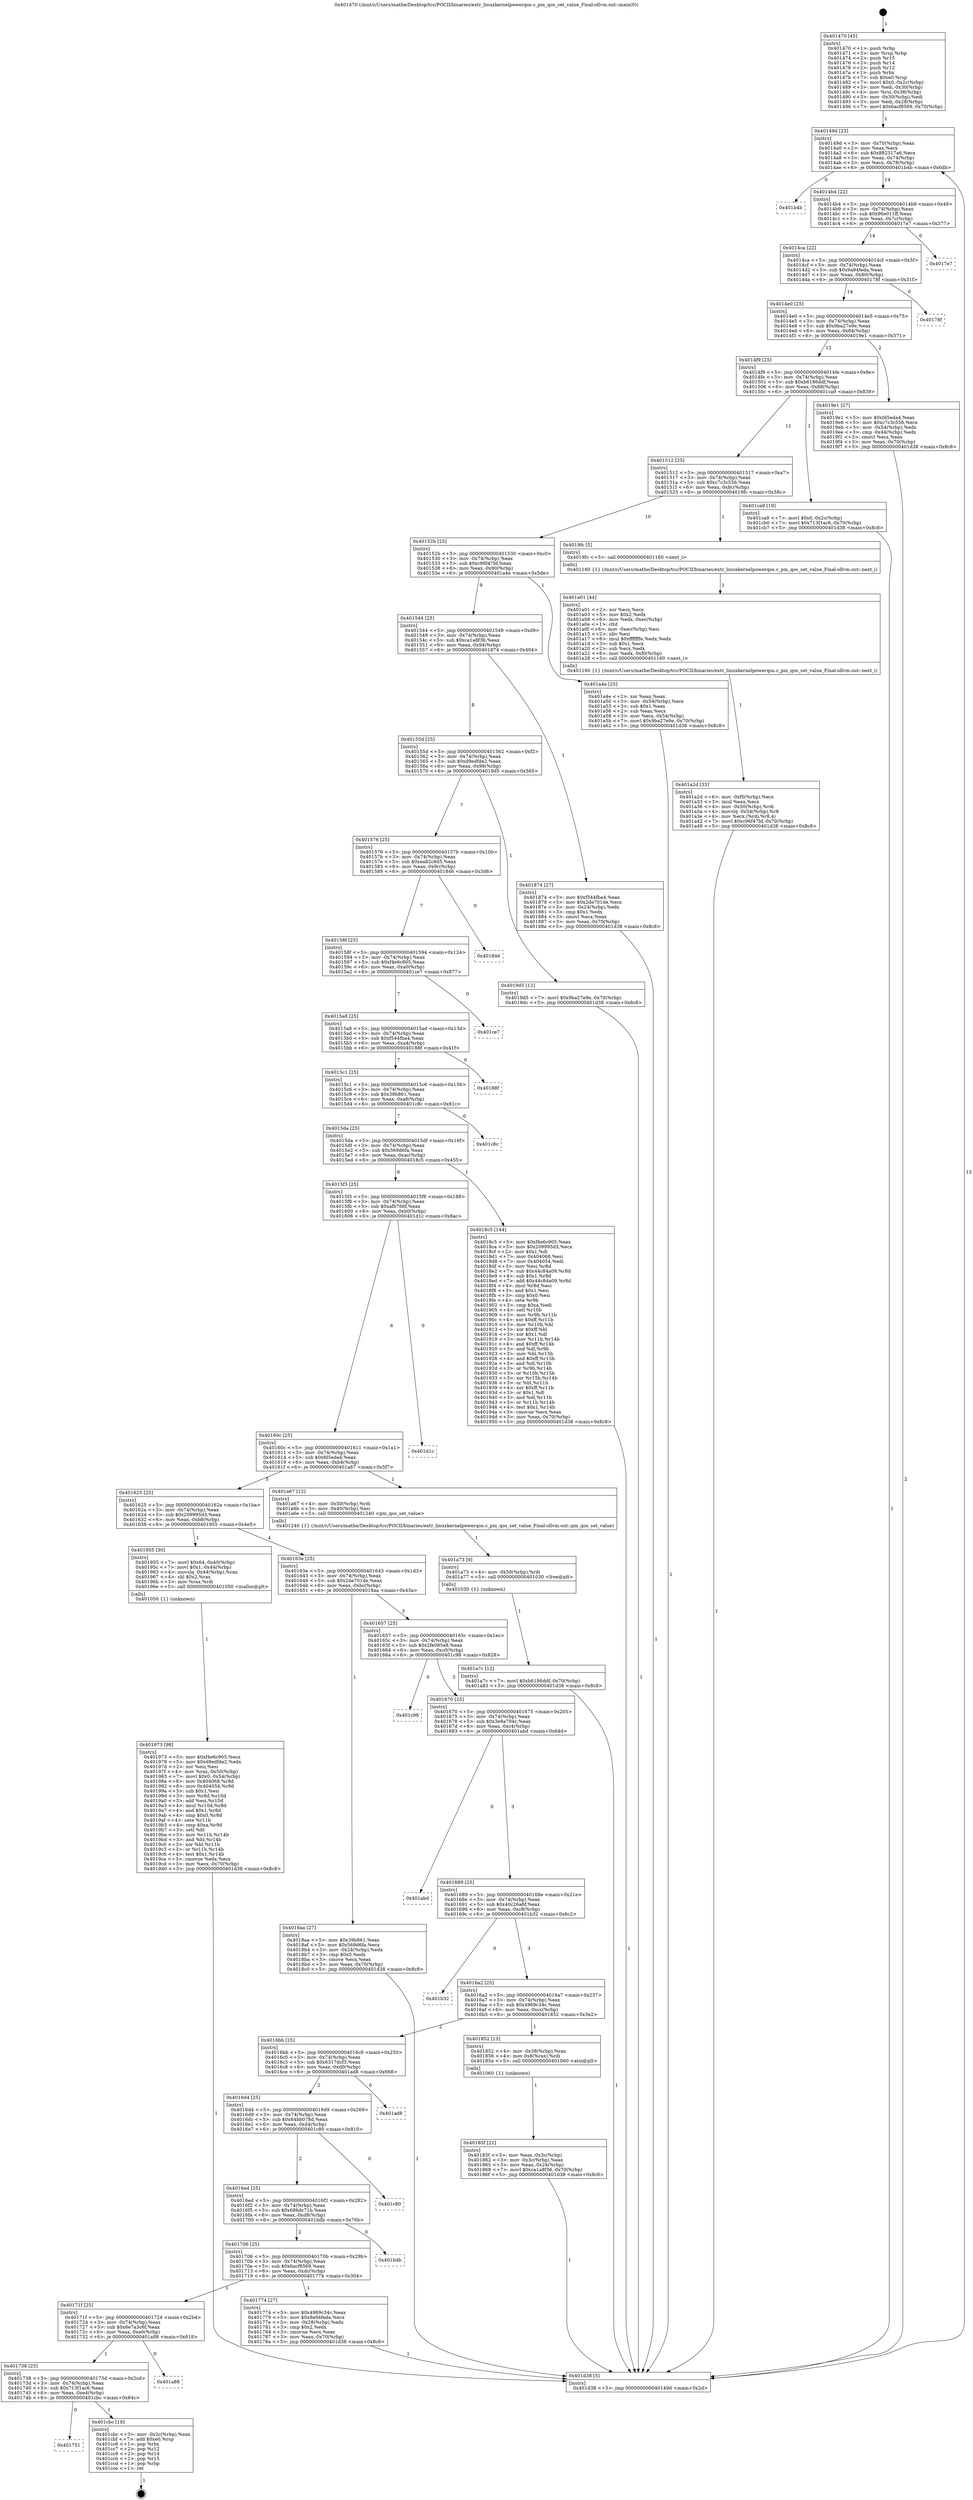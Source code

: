 digraph "0x401470" {
  label = "0x401470 (/mnt/c/Users/mathe/Desktop/tcc/POCII/binaries/extr_linuxkernelpowerqos.c_pm_qos_set_value_Final-ollvm.out::main(0))"
  labelloc = "t"
  node[shape=record]

  Entry [label="",width=0.3,height=0.3,shape=circle,fillcolor=black,style=filled]
  "0x40149d" [label="{
     0x40149d [23]\l
     | [instrs]\l
     &nbsp;&nbsp;0x40149d \<+3\>: mov -0x70(%rbp),%eax\l
     &nbsp;&nbsp;0x4014a0 \<+2\>: mov %eax,%ecx\l
     &nbsp;&nbsp;0x4014a2 \<+6\>: sub $0x882317a6,%ecx\l
     &nbsp;&nbsp;0x4014a8 \<+3\>: mov %eax,-0x74(%rbp)\l
     &nbsp;&nbsp;0x4014ab \<+3\>: mov %ecx,-0x78(%rbp)\l
     &nbsp;&nbsp;0x4014ae \<+6\>: je 0000000000401b4b \<main+0x6db\>\l
  }"]
  "0x401b4b" [label="{
     0x401b4b\l
  }", style=dashed]
  "0x4014b4" [label="{
     0x4014b4 [22]\l
     | [instrs]\l
     &nbsp;&nbsp;0x4014b4 \<+5\>: jmp 00000000004014b9 \<main+0x49\>\l
     &nbsp;&nbsp;0x4014b9 \<+3\>: mov -0x74(%rbp),%eax\l
     &nbsp;&nbsp;0x4014bc \<+5\>: sub $0x96e011ff,%eax\l
     &nbsp;&nbsp;0x4014c1 \<+3\>: mov %eax,-0x7c(%rbp)\l
     &nbsp;&nbsp;0x4014c4 \<+6\>: je 00000000004017e7 \<main+0x377\>\l
  }"]
  Exit [label="",width=0.3,height=0.3,shape=circle,fillcolor=black,style=filled,peripheries=2]
  "0x4017e7" [label="{
     0x4017e7\l
  }", style=dashed]
  "0x4014ca" [label="{
     0x4014ca [22]\l
     | [instrs]\l
     &nbsp;&nbsp;0x4014ca \<+5\>: jmp 00000000004014cf \<main+0x5f\>\l
     &nbsp;&nbsp;0x4014cf \<+3\>: mov -0x74(%rbp),%eax\l
     &nbsp;&nbsp;0x4014d2 \<+5\>: sub $0x9a94feda,%eax\l
     &nbsp;&nbsp;0x4014d7 \<+3\>: mov %eax,-0x80(%rbp)\l
     &nbsp;&nbsp;0x4014da \<+6\>: je 000000000040178f \<main+0x31f\>\l
  }"]
  "0x401751" [label="{
     0x401751\l
  }", style=dashed]
  "0x40178f" [label="{
     0x40178f\l
  }", style=dashed]
  "0x4014e0" [label="{
     0x4014e0 [25]\l
     | [instrs]\l
     &nbsp;&nbsp;0x4014e0 \<+5\>: jmp 00000000004014e5 \<main+0x75\>\l
     &nbsp;&nbsp;0x4014e5 \<+3\>: mov -0x74(%rbp),%eax\l
     &nbsp;&nbsp;0x4014e8 \<+5\>: sub $0x9ba27e9e,%eax\l
     &nbsp;&nbsp;0x4014ed \<+6\>: mov %eax,-0x84(%rbp)\l
     &nbsp;&nbsp;0x4014f3 \<+6\>: je 00000000004019e1 \<main+0x571\>\l
  }"]
  "0x401cbc" [label="{
     0x401cbc [19]\l
     | [instrs]\l
     &nbsp;&nbsp;0x401cbc \<+3\>: mov -0x2c(%rbp),%eax\l
     &nbsp;&nbsp;0x401cbf \<+7\>: add $0xe0,%rsp\l
     &nbsp;&nbsp;0x401cc6 \<+1\>: pop %rbx\l
     &nbsp;&nbsp;0x401cc7 \<+2\>: pop %r12\l
     &nbsp;&nbsp;0x401cc9 \<+2\>: pop %r14\l
     &nbsp;&nbsp;0x401ccb \<+2\>: pop %r15\l
     &nbsp;&nbsp;0x401ccd \<+1\>: pop %rbp\l
     &nbsp;&nbsp;0x401cce \<+1\>: ret\l
  }"]
  "0x4019e1" [label="{
     0x4019e1 [27]\l
     | [instrs]\l
     &nbsp;&nbsp;0x4019e1 \<+5\>: mov $0xfd5eda4,%eax\l
     &nbsp;&nbsp;0x4019e6 \<+5\>: mov $0xc7c3c556,%ecx\l
     &nbsp;&nbsp;0x4019eb \<+3\>: mov -0x54(%rbp),%edx\l
     &nbsp;&nbsp;0x4019ee \<+3\>: cmp -0x44(%rbp),%edx\l
     &nbsp;&nbsp;0x4019f1 \<+3\>: cmovl %ecx,%eax\l
     &nbsp;&nbsp;0x4019f4 \<+3\>: mov %eax,-0x70(%rbp)\l
     &nbsp;&nbsp;0x4019f7 \<+5\>: jmp 0000000000401d38 \<main+0x8c8\>\l
  }"]
  "0x4014f9" [label="{
     0x4014f9 [25]\l
     | [instrs]\l
     &nbsp;&nbsp;0x4014f9 \<+5\>: jmp 00000000004014fe \<main+0x8e\>\l
     &nbsp;&nbsp;0x4014fe \<+3\>: mov -0x74(%rbp),%eax\l
     &nbsp;&nbsp;0x401501 \<+5\>: sub $0xb6186ddf,%eax\l
     &nbsp;&nbsp;0x401506 \<+6\>: mov %eax,-0x88(%rbp)\l
     &nbsp;&nbsp;0x40150c \<+6\>: je 0000000000401ca9 \<main+0x839\>\l
  }"]
  "0x401738" [label="{
     0x401738 [25]\l
     | [instrs]\l
     &nbsp;&nbsp;0x401738 \<+5\>: jmp 000000000040173d \<main+0x2cd\>\l
     &nbsp;&nbsp;0x40173d \<+3\>: mov -0x74(%rbp),%eax\l
     &nbsp;&nbsp;0x401740 \<+5\>: sub $0x713f1ac6,%eax\l
     &nbsp;&nbsp;0x401745 \<+6\>: mov %eax,-0xe4(%rbp)\l
     &nbsp;&nbsp;0x40174b \<+6\>: je 0000000000401cbc \<main+0x84c\>\l
  }"]
  "0x401ca9" [label="{
     0x401ca9 [19]\l
     | [instrs]\l
     &nbsp;&nbsp;0x401ca9 \<+7\>: movl $0x0,-0x2c(%rbp)\l
     &nbsp;&nbsp;0x401cb0 \<+7\>: movl $0x713f1ac6,-0x70(%rbp)\l
     &nbsp;&nbsp;0x401cb7 \<+5\>: jmp 0000000000401d38 \<main+0x8c8\>\l
  }"]
  "0x401512" [label="{
     0x401512 [25]\l
     | [instrs]\l
     &nbsp;&nbsp;0x401512 \<+5\>: jmp 0000000000401517 \<main+0xa7\>\l
     &nbsp;&nbsp;0x401517 \<+3\>: mov -0x74(%rbp),%eax\l
     &nbsp;&nbsp;0x40151a \<+5\>: sub $0xc7c3c556,%eax\l
     &nbsp;&nbsp;0x40151f \<+6\>: mov %eax,-0x8c(%rbp)\l
     &nbsp;&nbsp;0x401525 \<+6\>: je 00000000004019fc \<main+0x58c\>\l
  }"]
  "0x401a88" [label="{
     0x401a88\l
  }", style=dashed]
  "0x4019fc" [label="{
     0x4019fc [5]\l
     | [instrs]\l
     &nbsp;&nbsp;0x4019fc \<+5\>: call 0000000000401160 \<next_i\>\l
     | [calls]\l
     &nbsp;&nbsp;0x401160 \{1\} (/mnt/c/Users/mathe/Desktop/tcc/POCII/binaries/extr_linuxkernelpowerqos.c_pm_qos_set_value_Final-ollvm.out::next_i)\l
  }"]
  "0x40152b" [label="{
     0x40152b [25]\l
     | [instrs]\l
     &nbsp;&nbsp;0x40152b \<+5\>: jmp 0000000000401530 \<main+0xc0\>\l
     &nbsp;&nbsp;0x401530 \<+3\>: mov -0x74(%rbp),%eax\l
     &nbsp;&nbsp;0x401533 \<+5\>: sub $0xc96f47bf,%eax\l
     &nbsp;&nbsp;0x401538 \<+6\>: mov %eax,-0x90(%rbp)\l
     &nbsp;&nbsp;0x40153e \<+6\>: je 0000000000401a4e \<main+0x5de\>\l
  }"]
  "0x401a7c" [label="{
     0x401a7c [12]\l
     | [instrs]\l
     &nbsp;&nbsp;0x401a7c \<+7\>: movl $0xb6186ddf,-0x70(%rbp)\l
     &nbsp;&nbsp;0x401a83 \<+5\>: jmp 0000000000401d38 \<main+0x8c8\>\l
  }"]
  "0x401a4e" [label="{
     0x401a4e [25]\l
     | [instrs]\l
     &nbsp;&nbsp;0x401a4e \<+2\>: xor %eax,%eax\l
     &nbsp;&nbsp;0x401a50 \<+3\>: mov -0x54(%rbp),%ecx\l
     &nbsp;&nbsp;0x401a53 \<+3\>: sub $0x1,%eax\l
     &nbsp;&nbsp;0x401a56 \<+2\>: sub %eax,%ecx\l
     &nbsp;&nbsp;0x401a58 \<+3\>: mov %ecx,-0x54(%rbp)\l
     &nbsp;&nbsp;0x401a5b \<+7\>: movl $0x9ba27e9e,-0x70(%rbp)\l
     &nbsp;&nbsp;0x401a62 \<+5\>: jmp 0000000000401d38 \<main+0x8c8\>\l
  }"]
  "0x401544" [label="{
     0x401544 [25]\l
     | [instrs]\l
     &nbsp;&nbsp;0x401544 \<+5\>: jmp 0000000000401549 \<main+0xd9\>\l
     &nbsp;&nbsp;0x401549 \<+3\>: mov -0x74(%rbp),%eax\l
     &nbsp;&nbsp;0x40154c \<+5\>: sub $0xca1a8f36,%eax\l
     &nbsp;&nbsp;0x401551 \<+6\>: mov %eax,-0x94(%rbp)\l
     &nbsp;&nbsp;0x401557 \<+6\>: je 0000000000401874 \<main+0x404\>\l
  }"]
  "0x401a73" [label="{
     0x401a73 [9]\l
     | [instrs]\l
     &nbsp;&nbsp;0x401a73 \<+4\>: mov -0x50(%rbp),%rdi\l
     &nbsp;&nbsp;0x401a77 \<+5\>: call 0000000000401030 \<free@plt\>\l
     | [calls]\l
     &nbsp;&nbsp;0x401030 \{1\} (unknown)\l
  }"]
  "0x401874" [label="{
     0x401874 [27]\l
     | [instrs]\l
     &nbsp;&nbsp;0x401874 \<+5\>: mov $0xf544fba4,%eax\l
     &nbsp;&nbsp;0x401879 \<+5\>: mov $0x2de701de,%ecx\l
     &nbsp;&nbsp;0x40187e \<+3\>: mov -0x24(%rbp),%edx\l
     &nbsp;&nbsp;0x401881 \<+3\>: cmp $0x1,%edx\l
     &nbsp;&nbsp;0x401884 \<+3\>: cmovl %ecx,%eax\l
     &nbsp;&nbsp;0x401887 \<+3\>: mov %eax,-0x70(%rbp)\l
     &nbsp;&nbsp;0x40188a \<+5\>: jmp 0000000000401d38 \<main+0x8c8\>\l
  }"]
  "0x40155d" [label="{
     0x40155d [25]\l
     | [instrs]\l
     &nbsp;&nbsp;0x40155d \<+5\>: jmp 0000000000401562 \<main+0xf2\>\l
     &nbsp;&nbsp;0x401562 \<+3\>: mov -0x74(%rbp),%eax\l
     &nbsp;&nbsp;0x401565 \<+5\>: sub $0xd9edfde2,%eax\l
     &nbsp;&nbsp;0x40156a \<+6\>: mov %eax,-0x98(%rbp)\l
     &nbsp;&nbsp;0x401570 \<+6\>: je 00000000004019d5 \<main+0x565\>\l
  }"]
  "0x401a2d" [label="{
     0x401a2d [33]\l
     | [instrs]\l
     &nbsp;&nbsp;0x401a2d \<+6\>: mov -0xf0(%rbp),%ecx\l
     &nbsp;&nbsp;0x401a33 \<+3\>: imul %eax,%ecx\l
     &nbsp;&nbsp;0x401a36 \<+4\>: mov -0x50(%rbp),%rdi\l
     &nbsp;&nbsp;0x401a3a \<+4\>: movslq -0x54(%rbp),%r8\l
     &nbsp;&nbsp;0x401a3e \<+4\>: mov %ecx,(%rdi,%r8,4)\l
     &nbsp;&nbsp;0x401a42 \<+7\>: movl $0xc96f47bf,-0x70(%rbp)\l
     &nbsp;&nbsp;0x401a49 \<+5\>: jmp 0000000000401d38 \<main+0x8c8\>\l
  }"]
  "0x4019d5" [label="{
     0x4019d5 [12]\l
     | [instrs]\l
     &nbsp;&nbsp;0x4019d5 \<+7\>: movl $0x9ba27e9e,-0x70(%rbp)\l
     &nbsp;&nbsp;0x4019dc \<+5\>: jmp 0000000000401d38 \<main+0x8c8\>\l
  }"]
  "0x401576" [label="{
     0x401576 [25]\l
     | [instrs]\l
     &nbsp;&nbsp;0x401576 \<+5\>: jmp 000000000040157b \<main+0x10b\>\l
     &nbsp;&nbsp;0x40157b \<+3\>: mov -0x74(%rbp),%eax\l
     &nbsp;&nbsp;0x40157e \<+5\>: sub $0xea82c9d5,%eax\l
     &nbsp;&nbsp;0x401583 \<+6\>: mov %eax,-0x9c(%rbp)\l
     &nbsp;&nbsp;0x401589 \<+6\>: je 0000000000401846 \<main+0x3d6\>\l
  }"]
  "0x401a01" [label="{
     0x401a01 [44]\l
     | [instrs]\l
     &nbsp;&nbsp;0x401a01 \<+2\>: xor %ecx,%ecx\l
     &nbsp;&nbsp;0x401a03 \<+5\>: mov $0x2,%edx\l
     &nbsp;&nbsp;0x401a08 \<+6\>: mov %edx,-0xec(%rbp)\l
     &nbsp;&nbsp;0x401a0e \<+1\>: cltd\l
     &nbsp;&nbsp;0x401a0f \<+6\>: mov -0xec(%rbp),%esi\l
     &nbsp;&nbsp;0x401a15 \<+2\>: idiv %esi\l
     &nbsp;&nbsp;0x401a17 \<+6\>: imul $0xfffffffe,%edx,%edx\l
     &nbsp;&nbsp;0x401a1d \<+3\>: sub $0x1,%ecx\l
     &nbsp;&nbsp;0x401a20 \<+2\>: sub %ecx,%edx\l
     &nbsp;&nbsp;0x401a22 \<+6\>: mov %edx,-0xf0(%rbp)\l
     &nbsp;&nbsp;0x401a28 \<+5\>: call 0000000000401160 \<next_i\>\l
     | [calls]\l
     &nbsp;&nbsp;0x401160 \{1\} (/mnt/c/Users/mathe/Desktop/tcc/POCII/binaries/extr_linuxkernelpowerqos.c_pm_qos_set_value_Final-ollvm.out::next_i)\l
  }"]
  "0x401846" [label="{
     0x401846\l
  }", style=dashed]
  "0x40158f" [label="{
     0x40158f [25]\l
     | [instrs]\l
     &nbsp;&nbsp;0x40158f \<+5\>: jmp 0000000000401594 \<main+0x124\>\l
     &nbsp;&nbsp;0x401594 \<+3\>: mov -0x74(%rbp),%eax\l
     &nbsp;&nbsp;0x401597 \<+5\>: sub $0xf4e6c905,%eax\l
     &nbsp;&nbsp;0x40159c \<+6\>: mov %eax,-0xa0(%rbp)\l
     &nbsp;&nbsp;0x4015a2 \<+6\>: je 0000000000401ce7 \<main+0x877\>\l
  }"]
  "0x401973" [label="{
     0x401973 [98]\l
     | [instrs]\l
     &nbsp;&nbsp;0x401973 \<+5\>: mov $0xf4e6c905,%ecx\l
     &nbsp;&nbsp;0x401978 \<+5\>: mov $0xd9edfde2,%edx\l
     &nbsp;&nbsp;0x40197d \<+2\>: xor %esi,%esi\l
     &nbsp;&nbsp;0x40197f \<+4\>: mov %rax,-0x50(%rbp)\l
     &nbsp;&nbsp;0x401983 \<+7\>: movl $0x0,-0x54(%rbp)\l
     &nbsp;&nbsp;0x40198a \<+8\>: mov 0x404068,%r8d\l
     &nbsp;&nbsp;0x401992 \<+8\>: mov 0x404054,%r9d\l
     &nbsp;&nbsp;0x40199a \<+3\>: sub $0x1,%esi\l
     &nbsp;&nbsp;0x40199d \<+3\>: mov %r8d,%r10d\l
     &nbsp;&nbsp;0x4019a0 \<+3\>: add %esi,%r10d\l
     &nbsp;&nbsp;0x4019a3 \<+4\>: imul %r10d,%r8d\l
     &nbsp;&nbsp;0x4019a7 \<+4\>: and $0x1,%r8d\l
     &nbsp;&nbsp;0x4019ab \<+4\>: cmp $0x0,%r8d\l
     &nbsp;&nbsp;0x4019af \<+4\>: sete %r11b\l
     &nbsp;&nbsp;0x4019b3 \<+4\>: cmp $0xa,%r9d\l
     &nbsp;&nbsp;0x4019b7 \<+3\>: setl %bl\l
     &nbsp;&nbsp;0x4019ba \<+3\>: mov %r11b,%r14b\l
     &nbsp;&nbsp;0x4019bd \<+3\>: and %bl,%r14b\l
     &nbsp;&nbsp;0x4019c0 \<+3\>: xor %bl,%r11b\l
     &nbsp;&nbsp;0x4019c3 \<+3\>: or %r11b,%r14b\l
     &nbsp;&nbsp;0x4019c6 \<+4\>: test $0x1,%r14b\l
     &nbsp;&nbsp;0x4019ca \<+3\>: cmovne %edx,%ecx\l
     &nbsp;&nbsp;0x4019cd \<+3\>: mov %ecx,-0x70(%rbp)\l
     &nbsp;&nbsp;0x4019d0 \<+5\>: jmp 0000000000401d38 \<main+0x8c8\>\l
  }"]
  "0x401ce7" [label="{
     0x401ce7\l
  }", style=dashed]
  "0x4015a8" [label="{
     0x4015a8 [25]\l
     | [instrs]\l
     &nbsp;&nbsp;0x4015a8 \<+5\>: jmp 00000000004015ad \<main+0x13d\>\l
     &nbsp;&nbsp;0x4015ad \<+3\>: mov -0x74(%rbp),%eax\l
     &nbsp;&nbsp;0x4015b0 \<+5\>: sub $0xf544fba4,%eax\l
     &nbsp;&nbsp;0x4015b5 \<+6\>: mov %eax,-0xa4(%rbp)\l
     &nbsp;&nbsp;0x4015bb \<+6\>: je 000000000040188f \<main+0x41f\>\l
  }"]
  "0x40185f" [label="{
     0x40185f [21]\l
     | [instrs]\l
     &nbsp;&nbsp;0x40185f \<+3\>: mov %eax,-0x3c(%rbp)\l
     &nbsp;&nbsp;0x401862 \<+3\>: mov -0x3c(%rbp),%eax\l
     &nbsp;&nbsp;0x401865 \<+3\>: mov %eax,-0x24(%rbp)\l
     &nbsp;&nbsp;0x401868 \<+7\>: movl $0xca1a8f36,-0x70(%rbp)\l
     &nbsp;&nbsp;0x40186f \<+5\>: jmp 0000000000401d38 \<main+0x8c8\>\l
  }"]
  "0x40188f" [label="{
     0x40188f\l
  }", style=dashed]
  "0x4015c1" [label="{
     0x4015c1 [25]\l
     | [instrs]\l
     &nbsp;&nbsp;0x4015c1 \<+5\>: jmp 00000000004015c6 \<main+0x156\>\l
     &nbsp;&nbsp;0x4015c6 \<+3\>: mov -0x74(%rbp),%eax\l
     &nbsp;&nbsp;0x4015c9 \<+5\>: sub $0x39b861,%eax\l
     &nbsp;&nbsp;0x4015ce \<+6\>: mov %eax,-0xa8(%rbp)\l
     &nbsp;&nbsp;0x4015d4 \<+6\>: je 0000000000401c8c \<main+0x81c\>\l
  }"]
  "0x401470" [label="{
     0x401470 [45]\l
     | [instrs]\l
     &nbsp;&nbsp;0x401470 \<+1\>: push %rbp\l
     &nbsp;&nbsp;0x401471 \<+3\>: mov %rsp,%rbp\l
     &nbsp;&nbsp;0x401474 \<+2\>: push %r15\l
     &nbsp;&nbsp;0x401476 \<+2\>: push %r14\l
     &nbsp;&nbsp;0x401478 \<+2\>: push %r12\l
     &nbsp;&nbsp;0x40147a \<+1\>: push %rbx\l
     &nbsp;&nbsp;0x40147b \<+7\>: sub $0xe0,%rsp\l
     &nbsp;&nbsp;0x401482 \<+7\>: movl $0x0,-0x2c(%rbp)\l
     &nbsp;&nbsp;0x401489 \<+3\>: mov %edi,-0x30(%rbp)\l
     &nbsp;&nbsp;0x40148c \<+4\>: mov %rsi,-0x38(%rbp)\l
     &nbsp;&nbsp;0x401490 \<+3\>: mov -0x30(%rbp),%edi\l
     &nbsp;&nbsp;0x401493 \<+3\>: mov %edi,-0x28(%rbp)\l
     &nbsp;&nbsp;0x401496 \<+7\>: movl $0x6acf8569,-0x70(%rbp)\l
  }"]
  "0x401c8c" [label="{
     0x401c8c\l
  }", style=dashed]
  "0x4015da" [label="{
     0x4015da [25]\l
     | [instrs]\l
     &nbsp;&nbsp;0x4015da \<+5\>: jmp 00000000004015df \<main+0x16f\>\l
     &nbsp;&nbsp;0x4015df \<+3\>: mov -0x74(%rbp),%eax\l
     &nbsp;&nbsp;0x4015e2 \<+5\>: sub $0x569d6fa,%eax\l
     &nbsp;&nbsp;0x4015e7 \<+6\>: mov %eax,-0xac(%rbp)\l
     &nbsp;&nbsp;0x4015ed \<+6\>: je 00000000004018c5 \<main+0x455\>\l
  }"]
  "0x401d38" [label="{
     0x401d38 [5]\l
     | [instrs]\l
     &nbsp;&nbsp;0x401d38 \<+5\>: jmp 000000000040149d \<main+0x2d\>\l
  }"]
  "0x4018c5" [label="{
     0x4018c5 [144]\l
     | [instrs]\l
     &nbsp;&nbsp;0x4018c5 \<+5\>: mov $0xf4e6c905,%eax\l
     &nbsp;&nbsp;0x4018ca \<+5\>: mov $0x209995d3,%ecx\l
     &nbsp;&nbsp;0x4018cf \<+2\>: mov $0x1,%dl\l
     &nbsp;&nbsp;0x4018d1 \<+7\>: mov 0x404068,%esi\l
     &nbsp;&nbsp;0x4018d8 \<+7\>: mov 0x404054,%edi\l
     &nbsp;&nbsp;0x4018df \<+3\>: mov %esi,%r8d\l
     &nbsp;&nbsp;0x4018e2 \<+7\>: sub $0x44c84a09,%r8d\l
     &nbsp;&nbsp;0x4018e9 \<+4\>: sub $0x1,%r8d\l
     &nbsp;&nbsp;0x4018ed \<+7\>: add $0x44c84a09,%r8d\l
     &nbsp;&nbsp;0x4018f4 \<+4\>: imul %r8d,%esi\l
     &nbsp;&nbsp;0x4018f8 \<+3\>: and $0x1,%esi\l
     &nbsp;&nbsp;0x4018fb \<+3\>: cmp $0x0,%esi\l
     &nbsp;&nbsp;0x4018fe \<+4\>: sete %r9b\l
     &nbsp;&nbsp;0x401902 \<+3\>: cmp $0xa,%edi\l
     &nbsp;&nbsp;0x401905 \<+4\>: setl %r10b\l
     &nbsp;&nbsp;0x401909 \<+3\>: mov %r9b,%r11b\l
     &nbsp;&nbsp;0x40190c \<+4\>: xor $0xff,%r11b\l
     &nbsp;&nbsp;0x401910 \<+3\>: mov %r10b,%bl\l
     &nbsp;&nbsp;0x401913 \<+3\>: xor $0xff,%bl\l
     &nbsp;&nbsp;0x401916 \<+3\>: xor $0x1,%dl\l
     &nbsp;&nbsp;0x401919 \<+3\>: mov %r11b,%r14b\l
     &nbsp;&nbsp;0x40191c \<+4\>: and $0xff,%r14b\l
     &nbsp;&nbsp;0x401920 \<+3\>: and %dl,%r9b\l
     &nbsp;&nbsp;0x401923 \<+3\>: mov %bl,%r15b\l
     &nbsp;&nbsp;0x401926 \<+4\>: and $0xff,%r15b\l
     &nbsp;&nbsp;0x40192a \<+3\>: and %dl,%r10b\l
     &nbsp;&nbsp;0x40192d \<+3\>: or %r9b,%r14b\l
     &nbsp;&nbsp;0x401930 \<+3\>: or %r10b,%r15b\l
     &nbsp;&nbsp;0x401933 \<+3\>: xor %r15b,%r14b\l
     &nbsp;&nbsp;0x401936 \<+3\>: or %bl,%r11b\l
     &nbsp;&nbsp;0x401939 \<+4\>: xor $0xff,%r11b\l
     &nbsp;&nbsp;0x40193d \<+3\>: or $0x1,%dl\l
     &nbsp;&nbsp;0x401940 \<+3\>: and %dl,%r11b\l
     &nbsp;&nbsp;0x401943 \<+3\>: or %r11b,%r14b\l
     &nbsp;&nbsp;0x401946 \<+4\>: test $0x1,%r14b\l
     &nbsp;&nbsp;0x40194a \<+3\>: cmovne %ecx,%eax\l
     &nbsp;&nbsp;0x40194d \<+3\>: mov %eax,-0x70(%rbp)\l
     &nbsp;&nbsp;0x401950 \<+5\>: jmp 0000000000401d38 \<main+0x8c8\>\l
  }"]
  "0x4015f3" [label="{
     0x4015f3 [25]\l
     | [instrs]\l
     &nbsp;&nbsp;0x4015f3 \<+5\>: jmp 00000000004015f8 \<main+0x188\>\l
     &nbsp;&nbsp;0x4015f8 \<+3\>: mov -0x74(%rbp),%eax\l
     &nbsp;&nbsp;0x4015fb \<+5\>: sub $0xafb766f,%eax\l
     &nbsp;&nbsp;0x401600 \<+6\>: mov %eax,-0xb0(%rbp)\l
     &nbsp;&nbsp;0x401606 \<+6\>: je 0000000000401d1c \<main+0x8ac\>\l
  }"]
  "0x40171f" [label="{
     0x40171f [25]\l
     | [instrs]\l
     &nbsp;&nbsp;0x40171f \<+5\>: jmp 0000000000401724 \<main+0x2b4\>\l
     &nbsp;&nbsp;0x401724 \<+3\>: mov -0x74(%rbp),%eax\l
     &nbsp;&nbsp;0x401727 \<+5\>: sub $0x6e7a3c6f,%eax\l
     &nbsp;&nbsp;0x40172c \<+6\>: mov %eax,-0xe0(%rbp)\l
     &nbsp;&nbsp;0x401732 \<+6\>: je 0000000000401a88 \<main+0x618\>\l
  }"]
  "0x401d1c" [label="{
     0x401d1c\l
  }", style=dashed]
  "0x40160c" [label="{
     0x40160c [25]\l
     | [instrs]\l
     &nbsp;&nbsp;0x40160c \<+5\>: jmp 0000000000401611 \<main+0x1a1\>\l
     &nbsp;&nbsp;0x401611 \<+3\>: mov -0x74(%rbp),%eax\l
     &nbsp;&nbsp;0x401614 \<+5\>: sub $0xfd5eda4,%eax\l
     &nbsp;&nbsp;0x401619 \<+6\>: mov %eax,-0xb4(%rbp)\l
     &nbsp;&nbsp;0x40161f \<+6\>: je 0000000000401a67 \<main+0x5f7\>\l
  }"]
  "0x401774" [label="{
     0x401774 [27]\l
     | [instrs]\l
     &nbsp;&nbsp;0x401774 \<+5\>: mov $0x4969c34c,%eax\l
     &nbsp;&nbsp;0x401779 \<+5\>: mov $0x9a94feda,%ecx\l
     &nbsp;&nbsp;0x40177e \<+3\>: mov -0x28(%rbp),%edx\l
     &nbsp;&nbsp;0x401781 \<+3\>: cmp $0x2,%edx\l
     &nbsp;&nbsp;0x401784 \<+3\>: cmovne %ecx,%eax\l
     &nbsp;&nbsp;0x401787 \<+3\>: mov %eax,-0x70(%rbp)\l
     &nbsp;&nbsp;0x40178a \<+5\>: jmp 0000000000401d38 \<main+0x8c8\>\l
  }"]
  "0x401a67" [label="{
     0x401a67 [12]\l
     | [instrs]\l
     &nbsp;&nbsp;0x401a67 \<+4\>: mov -0x50(%rbp),%rdi\l
     &nbsp;&nbsp;0x401a6b \<+3\>: mov -0x40(%rbp),%esi\l
     &nbsp;&nbsp;0x401a6e \<+5\>: call 0000000000401240 \<pm_qos_set_value\>\l
     | [calls]\l
     &nbsp;&nbsp;0x401240 \{1\} (/mnt/c/Users/mathe/Desktop/tcc/POCII/binaries/extr_linuxkernelpowerqos.c_pm_qos_set_value_Final-ollvm.out::pm_qos_set_value)\l
  }"]
  "0x401625" [label="{
     0x401625 [25]\l
     | [instrs]\l
     &nbsp;&nbsp;0x401625 \<+5\>: jmp 000000000040162a \<main+0x1ba\>\l
     &nbsp;&nbsp;0x40162a \<+3\>: mov -0x74(%rbp),%eax\l
     &nbsp;&nbsp;0x40162d \<+5\>: sub $0x209995d3,%eax\l
     &nbsp;&nbsp;0x401632 \<+6\>: mov %eax,-0xb8(%rbp)\l
     &nbsp;&nbsp;0x401638 \<+6\>: je 0000000000401955 \<main+0x4e5\>\l
  }"]
  "0x401706" [label="{
     0x401706 [25]\l
     | [instrs]\l
     &nbsp;&nbsp;0x401706 \<+5\>: jmp 000000000040170b \<main+0x29b\>\l
     &nbsp;&nbsp;0x40170b \<+3\>: mov -0x74(%rbp),%eax\l
     &nbsp;&nbsp;0x40170e \<+5\>: sub $0x6acf8569,%eax\l
     &nbsp;&nbsp;0x401713 \<+6\>: mov %eax,-0xdc(%rbp)\l
     &nbsp;&nbsp;0x401719 \<+6\>: je 0000000000401774 \<main+0x304\>\l
  }"]
  "0x401955" [label="{
     0x401955 [30]\l
     | [instrs]\l
     &nbsp;&nbsp;0x401955 \<+7\>: movl $0x64,-0x40(%rbp)\l
     &nbsp;&nbsp;0x40195c \<+7\>: movl $0x1,-0x44(%rbp)\l
     &nbsp;&nbsp;0x401963 \<+4\>: movslq -0x44(%rbp),%rax\l
     &nbsp;&nbsp;0x401967 \<+4\>: shl $0x2,%rax\l
     &nbsp;&nbsp;0x40196b \<+3\>: mov %rax,%rdi\l
     &nbsp;&nbsp;0x40196e \<+5\>: call 0000000000401050 \<malloc@plt\>\l
     | [calls]\l
     &nbsp;&nbsp;0x401050 \{1\} (unknown)\l
  }"]
  "0x40163e" [label="{
     0x40163e [25]\l
     | [instrs]\l
     &nbsp;&nbsp;0x40163e \<+5\>: jmp 0000000000401643 \<main+0x1d3\>\l
     &nbsp;&nbsp;0x401643 \<+3\>: mov -0x74(%rbp),%eax\l
     &nbsp;&nbsp;0x401646 \<+5\>: sub $0x2de701de,%eax\l
     &nbsp;&nbsp;0x40164b \<+6\>: mov %eax,-0xbc(%rbp)\l
     &nbsp;&nbsp;0x401651 \<+6\>: je 00000000004018aa \<main+0x43a\>\l
  }"]
  "0x401bdb" [label="{
     0x401bdb\l
  }", style=dashed]
  "0x4018aa" [label="{
     0x4018aa [27]\l
     | [instrs]\l
     &nbsp;&nbsp;0x4018aa \<+5\>: mov $0x39b861,%eax\l
     &nbsp;&nbsp;0x4018af \<+5\>: mov $0x569d6fa,%ecx\l
     &nbsp;&nbsp;0x4018b4 \<+3\>: mov -0x24(%rbp),%edx\l
     &nbsp;&nbsp;0x4018b7 \<+3\>: cmp $0x0,%edx\l
     &nbsp;&nbsp;0x4018ba \<+3\>: cmove %ecx,%eax\l
     &nbsp;&nbsp;0x4018bd \<+3\>: mov %eax,-0x70(%rbp)\l
     &nbsp;&nbsp;0x4018c0 \<+5\>: jmp 0000000000401d38 \<main+0x8c8\>\l
  }"]
  "0x401657" [label="{
     0x401657 [25]\l
     | [instrs]\l
     &nbsp;&nbsp;0x401657 \<+5\>: jmp 000000000040165c \<main+0x1ec\>\l
     &nbsp;&nbsp;0x40165c \<+3\>: mov -0x74(%rbp),%eax\l
     &nbsp;&nbsp;0x40165f \<+5\>: sub $0x2fe085e8,%eax\l
     &nbsp;&nbsp;0x401664 \<+6\>: mov %eax,-0xc0(%rbp)\l
     &nbsp;&nbsp;0x40166a \<+6\>: je 0000000000401c98 \<main+0x828\>\l
  }"]
  "0x4016ed" [label="{
     0x4016ed [25]\l
     | [instrs]\l
     &nbsp;&nbsp;0x4016ed \<+5\>: jmp 00000000004016f2 \<main+0x282\>\l
     &nbsp;&nbsp;0x4016f2 \<+3\>: mov -0x74(%rbp),%eax\l
     &nbsp;&nbsp;0x4016f5 \<+5\>: sub $0x686dc71b,%eax\l
     &nbsp;&nbsp;0x4016fa \<+6\>: mov %eax,-0xd8(%rbp)\l
     &nbsp;&nbsp;0x401700 \<+6\>: je 0000000000401bdb \<main+0x76b\>\l
  }"]
  "0x401c98" [label="{
     0x401c98\l
  }", style=dashed]
  "0x401670" [label="{
     0x401670 [25]\l
     | [instrs]\l
     &nbsp;&nbsp;0x401670 \<+5\>: jmp 0000000000401675 \<main+0x205\>\l
     &nbsp;&nbsp;0x401675 \<+3\>: mov -0x74(%rbp),%eax\l
     &nbsp;&nbsp;0x401678 \<+5\>: sub $0x3e8a794c,%eax\l
     &nbsp;&nbsp;0x40167d \<+6\>: mov %eax,-0xc4(%rbp)\l
     &nbsp;&nbsp;0x401683 \<+6\>: je 0000000000401abd \<main+0x64d\>\l
  }"]
  "0x401c80" [label="{
     0x401c80\l
  }", style=dashed]
  "0x401abd" [label="{
     0x401abd\l
  }", style=dashed]
  "0x401689" [label="{
     0x401689 [25]\l
     | [instrs]\l
     &nbsp;&nbsp;0x401689 \<+5\>: jmp 000000000040168e \<main+0x21e\>\l
     &nbsp;&nbsp;0x40168e \<+3\>: mov -0x74(%rbp),%eax\l
     &nbsp;&nbsp;0x401691 \<+5\>: sub $0x40c26a6f,%eax\l
     &nbsp;&nbsp;0x401696 \<+6\>: mov %eax,-0xc8(%rbp)\l
     &nbsp;&nbsp;0x40169c \<+6\>: je 0000000000401b32 \<main+0x6c2\>\l
  }"]
  "0x4016d4" [label="{
     0x4016d4 [25]\l
     | [instrs]\l
     &nbsp;&nbsp;0x4016d4 \<+5\>: jmp 00000000004016d9 \<main+0x269\>\l
     &nbsp;&nbsp;0x4016d9 \<+3\>: mov -0x74(%rbp),%eax\l
     &nbsp;&nbsp;0x4016dc \<+5\>: sub $0x64bb078d,%eax\l
     &nbsp;&nbsp;0x4016e1 \<+6\>: mov %eax,-0xd4(%rbp)\l
     &nbsp;&nbsp;0x4016e7 \<+6\>: je 0000000000401c80 \<main+0x810\>\l
  }"]
  "0x401b32" [label="{
     0x401b32\l
  }", style=dashed]
  "0x4016a2" [label="{
     0x4016a2 [25]\l
     | [instrs]\l
     &nbsp;&nbsp;0x4016a2 \<+5\>: jmp 00000000004016a7 \<main+0x237\>\l
     &nbsp;&nbsp;0x4016a7 \<+3\>: mov -0x74(%rbp),%eax\l
     &nbsp;&nbsp;0x4016aa \<+5\>: sub $0x4969c34c,%eax\l
     &nbsp;&nbsp;0x4016af \<+6\>: mov %eax,-0xcc(%rbp)\l
     &nbsp;&nbsp;0x4016b5 \<+6\>: je 0000000000401852 \<main+0x3e2\>\l
  }"]
  "0x401ad8" [label="{
     0x401ad8\l
  }", style=dashed]
  "0x401852" [label="{
     0x401852 [13]\l
     | [instrs]\l
     &nbsp;&nbsp;0x401852 \<+4\>: mov -0x38(%rbp),%rax\l
     &nbsp;&nbsp;0x401856 \<+4\>: mov 0x8(%rax),%rdi\l
     &nbsp;&nbsp;0x40185a \<+5\>: call 0000000000401060 \<atoi@plt\>\l
     | [calls]\l
     &nbsp;&nbsp;0x401060 \{1\} (unknown)\l
  }"]
  "0x4016bb" [label="{
     0x4016bb [25]\l
     | [instrs]\l
     &nbsp;&nbsp;0x4016bb \<+5\>: jmp 00000000004016c0 \<main+0x250\>\l
     &nbsp;&nbsp;0x4016c0 \<+3\>: mov -0x74(%rbp),%eax\l
     &nbsp;&nbsp;0x4016c3 \<+5\>: sub $0x6317dcf3,%eax\l
     &nbsp;&nbsp;0x4016c8 \<+6\>: mov %eax,-0xd0(%rbp)\l
     &nbsp;&nbsp;0x4016ce \<+6\>: je 0000000000401ad8 \<main+0x668\>\l
  }"]
  Entry -> "0x401470" [label=" 1"]
  "0x40149d" -> "0x401b4b" [label=" 0"]
  "0x40149d" -> "0x4014b4" [label=" 14"]
  "0x401cbc" -> Exit [label=" 1"]
  "0x4014b4" -> "0x4017e7" [label=" 0"]
  "0x4014b4" -> "0x4014ca" [label=" 14"]
  "0x401738" -> "0x401751" [label=" 0"]
  "0x4014ca" -> "0x40178f" [label=" 0"]
  "0x4014ca" -> "0x4014e0" [label=" 14"]
  "0x401738" -> "0x401cbc" [label=" 1"]
  "0x4014e0" -> "0x4019e1" [label=" 2"]
  "0x4014e0" -> "0x4014f9" [label=" 12"]
  "0x40171f" -> "0x401738" [label=" 1"]
  "0x4014f9" -> "0x401ca9" [label=" 1"]
  "0x4014f9" -> "0x401512" [label=" 11"]
  "0x40171f" -> "0x401a88" [label=" 0"]
  "0x401512" -> "0x4019fc" [label=" 1"]
  "0x401512" -> "0x40152b" [label=" 10"]
  "0x401ca9" -> "0x401d38" [label=" 1"]
  "0x40152b" -> "0x401a4e" [label=" 1"]
  "0x40152b" -> "0x401544" [label=" 9"]
  "0x401a7c" -> "0x401d38" [label=" 1"]
  "0x401544" -> "0x401874" [label=" 1"]
  "0x401544" -> "0x40155d" [label=" 8"]
  "0x401a73" -> "0x401a7c" [label=" 1"]
  "0x40155d" -> "0x4019d5" [label=" 1"]
  "0x40155d" -> "0x401576" [label=" 7"]
  "0x401a67" -> "0x401a73" [label=" 1"]
  "0x401576" -> "0x401846" [label=" 0"]
  "0x401576" -> "0x40158f" [label=" 7"]
  "0x401a4e" -> "0x401d38" [label=" 1"]
  "0x40158f" -> "0x401ce7" [label=" 0"]
  "0x40158f" -> "0x4015a8" [label=" 7"]
  "0x401a2d" -> "0x401d38" [label=" 1"]
  "0x4015a8" -> "0x40188f" [label=" 0"]
  "0x4015a8" -> "0x4015c1" [label=" 7"]
  "0x401a01" -> "0x401a2d" [label=" 1"]
  "0x4015c1" -> "0x401c8c" [label=" 0"]
  "0x4015c1" -> "0x4015da" [label=" 7"]
  "0x4019fc" -> "0x401a01" [label=" 1"]
  "0x4015da" -> "0x4018c5" [label=" 1"]
  "0x4015da" -> "0x4015f3" [label=" 6"]
  "0x4019e1" -> "0x401d38" [label=" 2"]
  "0x4015f3" -> "0x401d1c" [label=" 0"]
  "0x4015f3" -> "0x40160c" [label=" 6"]
  "0x4019d5" -> "0x401d38" [label=" 1"]
  "0x40160c" -> "0x401a67" [label=" 1"]
  "0x40160c" -> "0x401625" [label=" 5"]
  "0x401973" -> "0x401d38" [label=" 1"]
  "0x401625" -> "0x401955" [label=" 1"]
  "0x401625" -> "0x40163e" [label=" 4"]
  "0x4018c5" -> "0x401d38" [label=" 1"]
  "0x40163e" -> "0x4018aa" [label=" 1"]
  "0x40163e" -> "0x401657" [label=" 3"]
  "0x4018aa" -> "0x401d38" [label=" 1"]
  "0x401657" -> "0x401c98" [label=" 0"]
  "0x401657" -> "0x401670" [label=" 3"]
  "0x40185f" -> "0x401d38" [label=" 1"]
  "0x401670" -> "0x401abd" [label=" 0"]
  "0x401670" -> "0x401689" [label=" 3"]
  "0x401852" -> "0x40185f" [label=" 1"]
  "0x401689" -> "0x401b32" [label=" 0"]
  "0x401689" -> "0x4016a2" [label=" 3"]
  "0x401470" -> "0x40149d" [label=" 1"]
  "0x4016a2" -> "0x401852" [label=" 1"]
  "0x4016a2" -> "0x4016bb" [label=" 2"]
  "0x401774" -> "0x401d38" [label=" 1"]
  "0x4016bb" -> "0x401ad8" [label=" 0"]
  "0x4016bb" -> "0x4016d4" [label=" 2"]
  "0x401d38" -> "0x40149d" [label=" 13"]
  "0x4016d4" -> "0x401c80" [label=" 0"]
  "0x4016d4" -> "0x4016ed" [label=" 2"]
  "0x401874" -> "0x401d38" [label=" 1"]
  "0x4016ed" -> "0x401bdb" [label=" 0"]
  "0x4016ed" -> "0x401706" [label=" 2"]
  "0x401955" -> "0x401973" [label=" 1"]
  "0x401706" -> "0x401774" [label=" 1"]
  "0x401706" -> "0x40171f" [label=" 1"]
}
